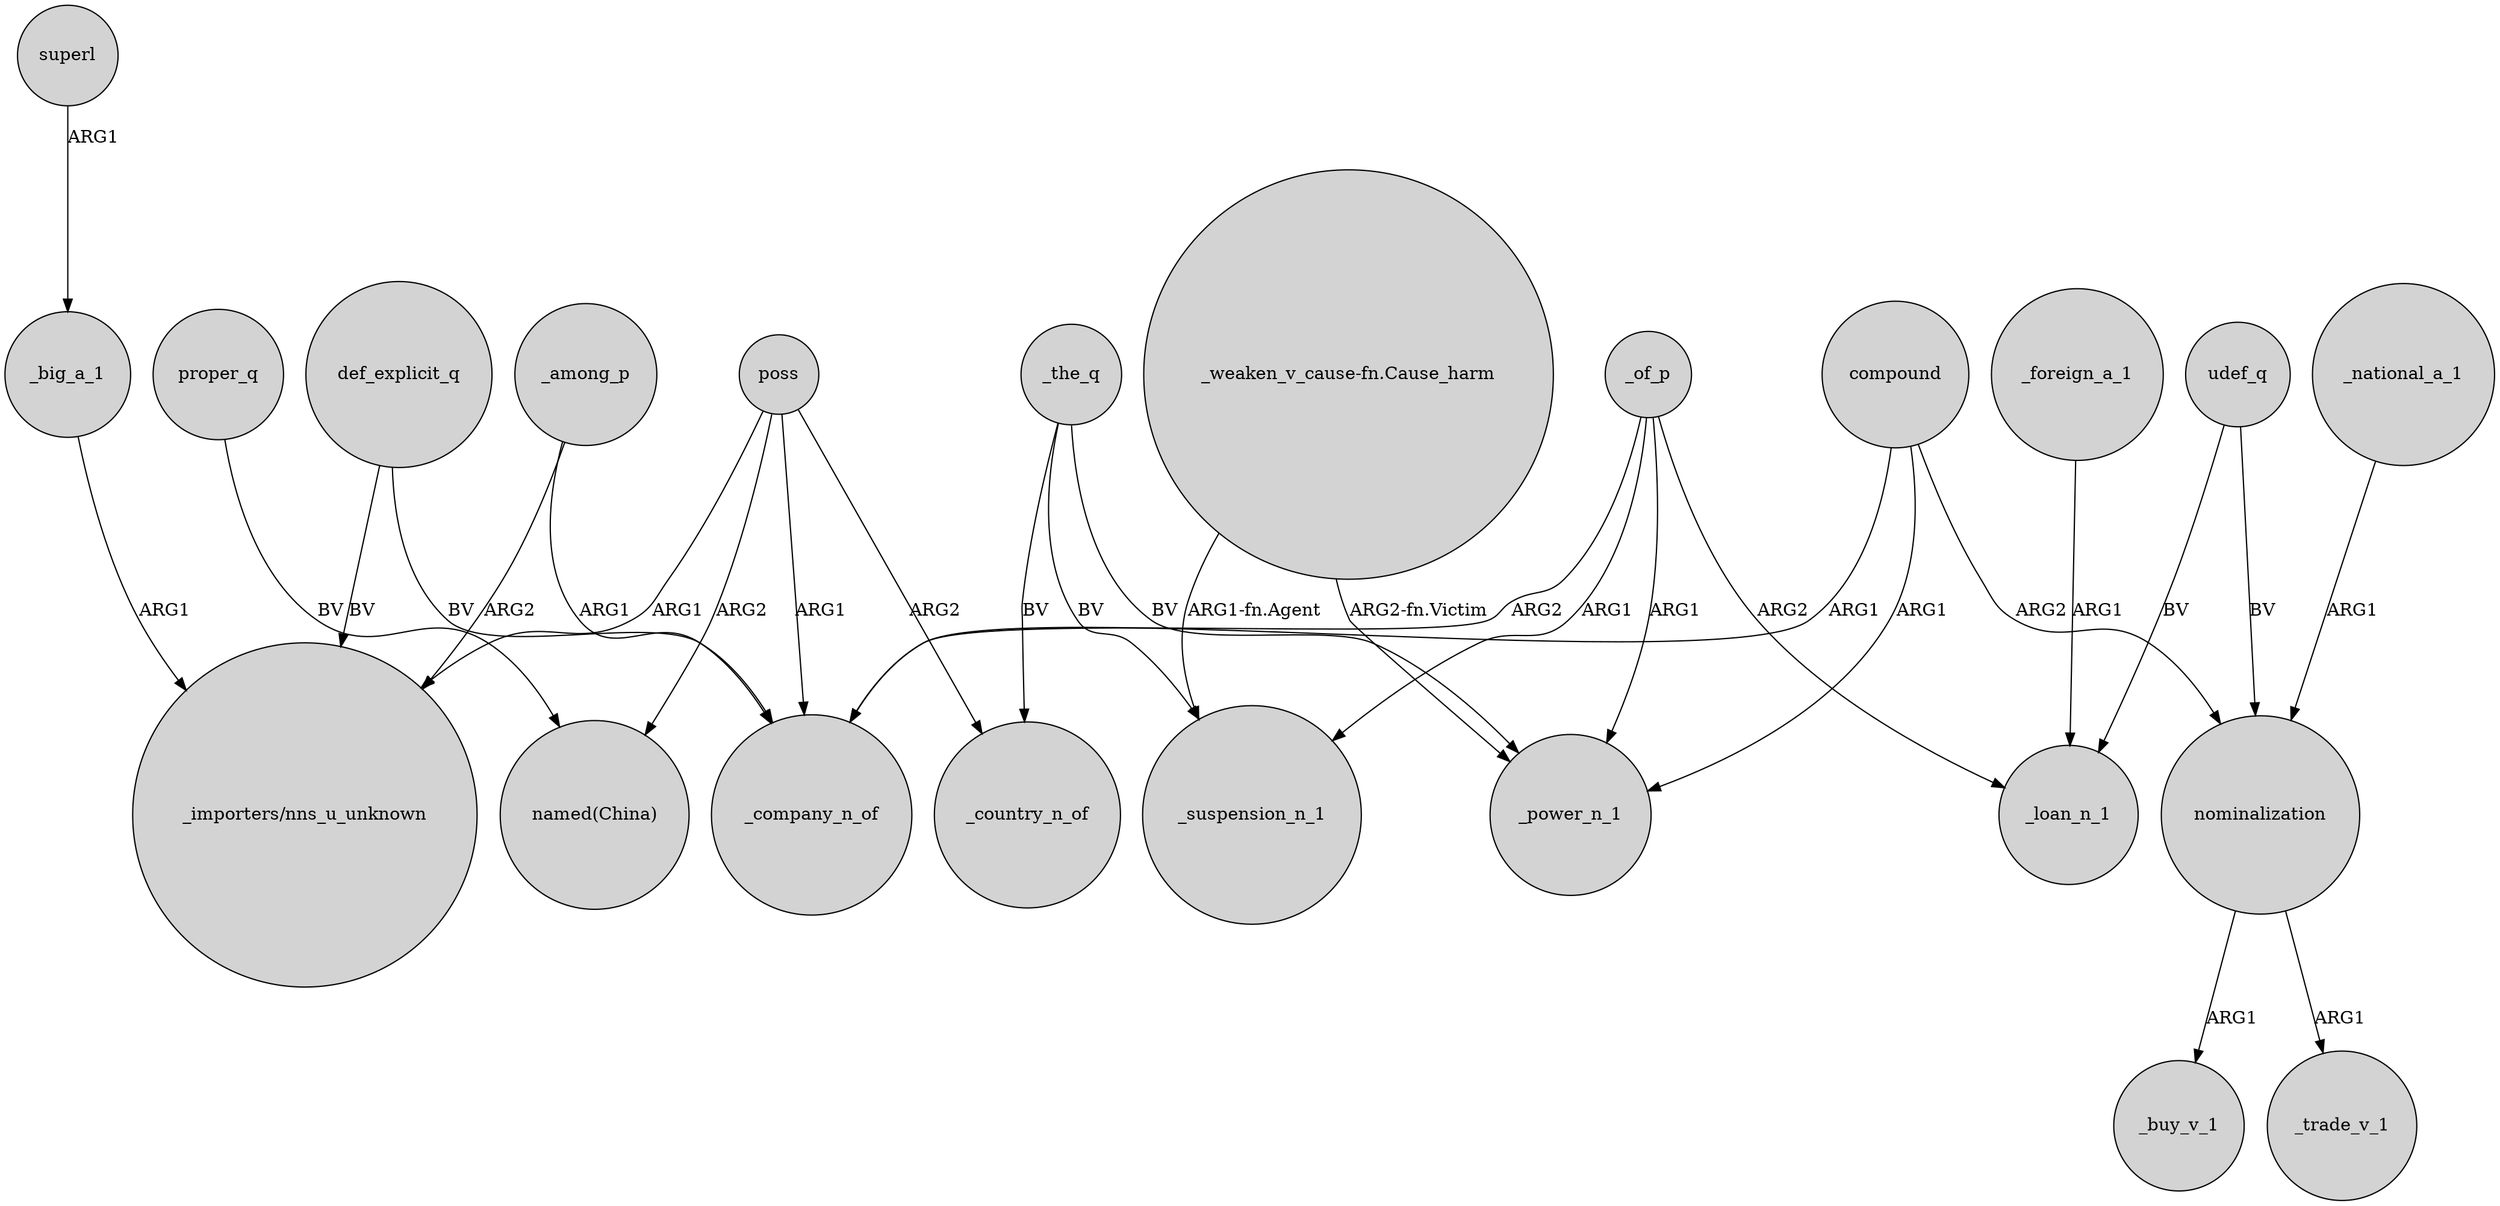 digraph {
	node [shape=circle style=filled]
	poss -> "_importers/nns_u_unknown" [label=ARG1]
	nominalization -> _buy_v_1 [label=ARG1]
	_the_q -> _power_n_1 [label=BV]
	_of_p -> _power_n_1 [label=ARG1]
	poss -> _country_n_of [label=ARG2]
	udef_q -> _loan_n_1 [label=BV]
	udef_q -> nominalization [label=BV]
	compound -> _company_n_of [label=ARG1]
	compound -> nominalization [label=ARG2]
	_among_p -> "_importers/nns_u_unknown" [label=ARG2]
	superl -> _big_a_1 [label=ARG1]
	_the_q -> _suspension_n_1 [label=BV]
	_the_q -> _country_n_of [label=BV]
	_among_p -> _company_n_of [label=ARG1]
	def_explicit_q -> "_importers/nns_u_unknown" [label=BV]
	_foreign_a_1 -> _loan_n_1 [label=ARG1]
	_of_p -> _loan_n_1 [label=ARG2]
	_of_p -> _company_n_of [label=ARG2]
	nominalization -> _trade_v_1 [label=ARG1]
	proper_q -> "named(China)" [label=BV]
	"_weaken_v_cause-fn.Cause_harm" -> _power_n_1 [label="ARG2-fn.Victim"]
	_of_p -> _suspension_n_1 [label=ARG1]
	poss -> _company_n_of [label=ARG1]
	def_explicit_q -> _company_n_of [label=BV]
	poss -> "named(China)" [label=ARG2]
	_big_a_1 -> "_importers/nns_u_unknown" [label=ARG1]
	_national_a_1 -> nominalization [label=ARG1]
	compound -> _power_n_1 [label=ARG1]
	"_weaken_v_cause-fn.Cause_harm" -> _suspension_n_1 [label="ARG1-fn.Agent"]
}

